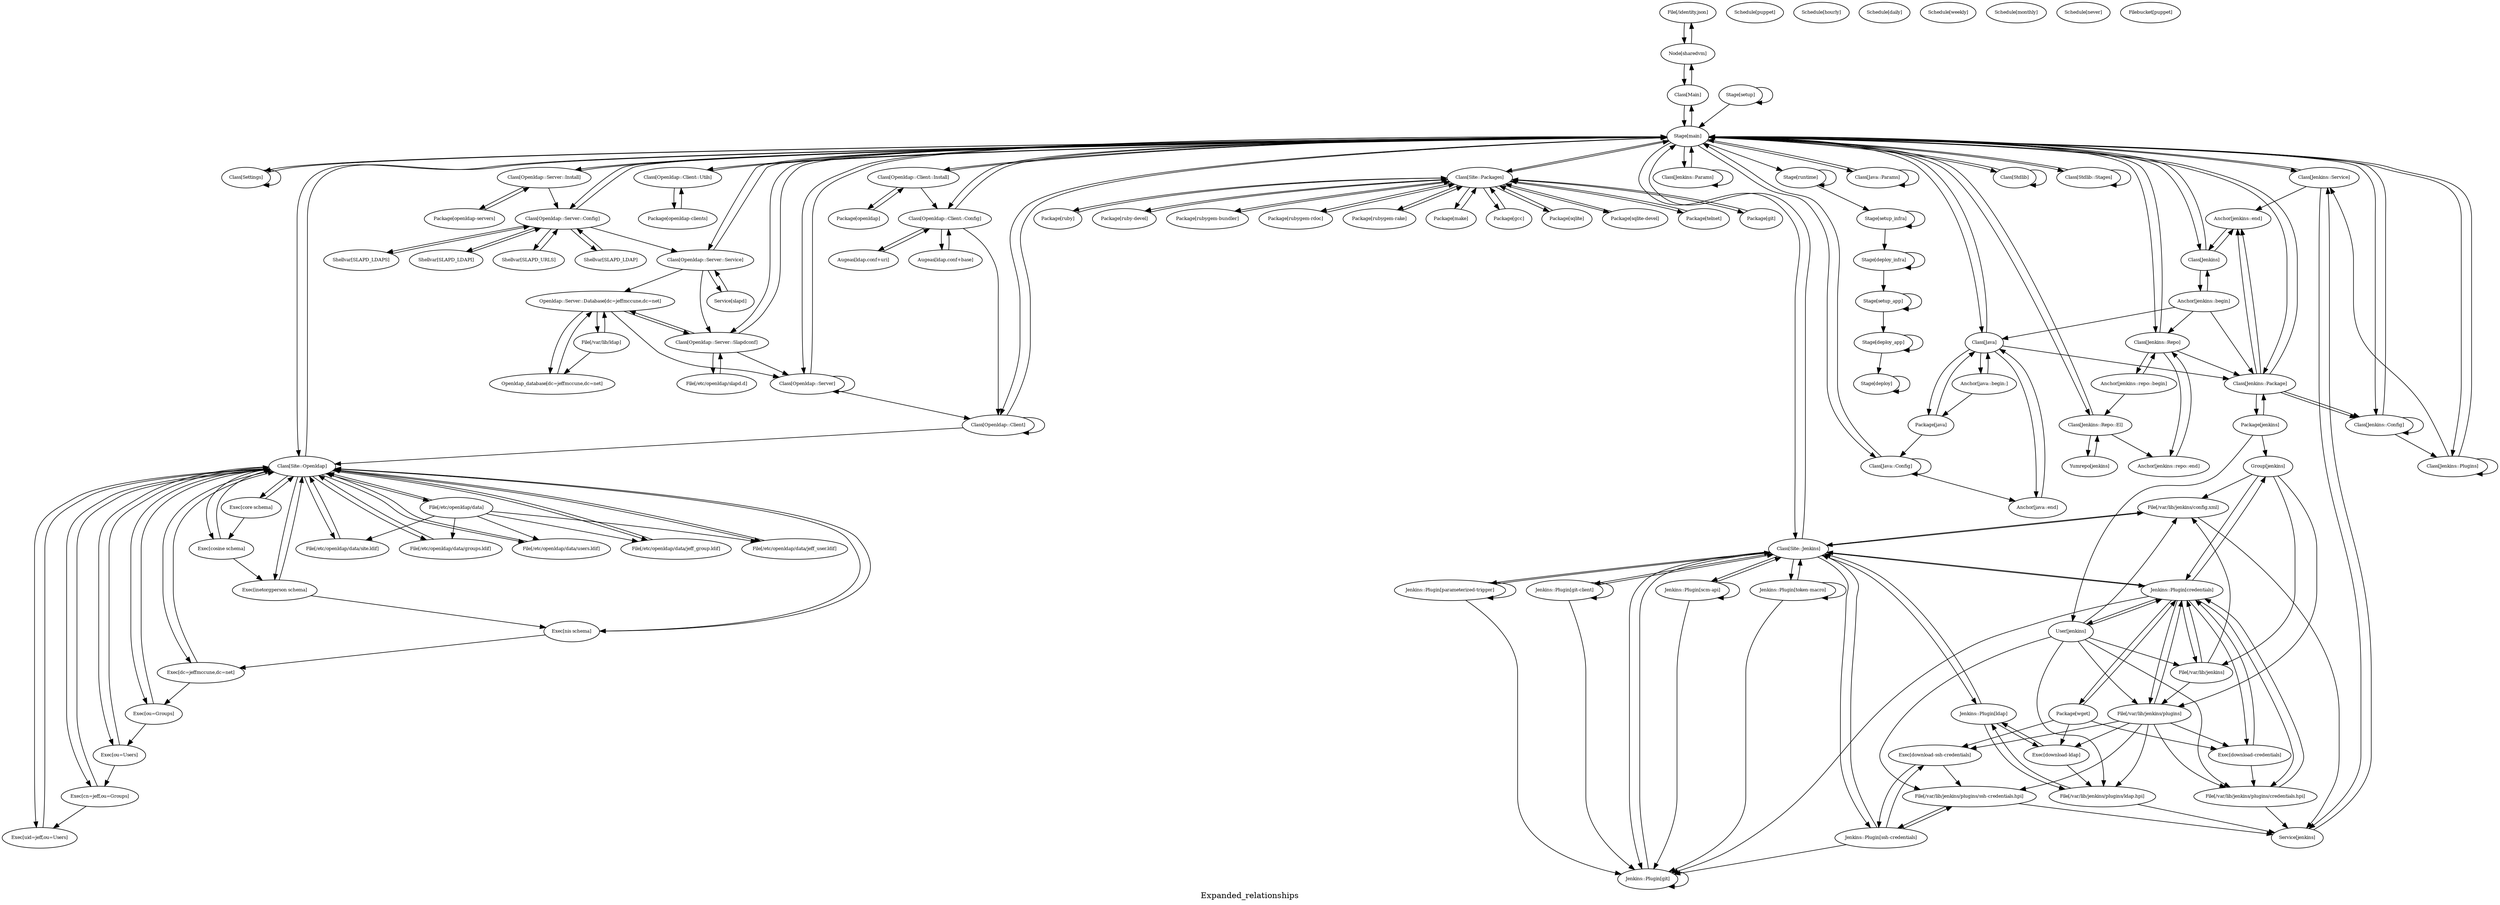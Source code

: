 digraph Expanded_relationships {
    label = "Expanded_relationships"
    "File[/identity.json]" [
        fontsize = 8,
        label = "File[/identity.json]"
    ]

    "Package[openldap-clients]" [
        fontsize = 8,
        label = "Package[openldap-clients]"
    ]

    "Package[openldap-servers]" [
        fontsize = 8,
        label = "Package[openldap-servers]"
    ]

    "Shellvar[SLAPD_LDAP]" [
        fontsize = 8,
        label = "Shellvar[SLAPD_LDAP]"
    ]

    "Shellvar[SLAPD_LDAPS]" [
        fontsize = 8,
        label = "Shellvar[SLAPD_LDAPS]"
    ]

    "Shellvar[SLAPD_LDAPI]" [
        fontsize = 8,
        label = "Shellvar[SLAPD_LDAPI]"
    ]

    "Shellvar[SLAPD_URLS]" [
        fontsize = 8,
        label = "Shellvar[SLAPD_URLS]"
    ]

    "Service[slapd]" [
        fontsize = 8,
        label = "Service[slapd]"
    ]

    "File[/etc/openldap/slapd.d]" [
        fontsize = 8,
        label = "File[/etc/openldap/slapd.d]"
    ]

    "Package[openldap]" [
        fontsize = 8,
        label = "Package[openldap]"
    ]

    "Augeas[ldap.conf+base]" [
        fontsize = 8,
        label = "Augeas[ldap.conf+base]"
    ]

    "Augeas[ldap.conf+uri]" [
        fontsize = 8,
        label = "Augeas[ldap.conf+uri]"
    ]

    "File[/etc/openldap/data]" [
        fontsize = 8,
        label = "File[/etc/openldap/data]"
    ]

    "File[/etc/openldap/data/site.ldif]" [
        fontsize = 8,
        label = "File[/etc/openldap/data/site.ldif]"
    ]

    "File[/etc/openldap/data/groups.ldif]" [
        fontsize = 8,
        label = "File[/etc/openldap/data/groups.ldif]"
    ]

    "File[/etc/openldap/data/users.ldif]" [
        fontsize = 8,
        label = "File[/etc/openldap/data/users.ldif]"
    ]

    "File[/etc/openldap/data/jeff_group.ldif]" [
        fontsize = 8,
        label = "File[/etc/openldap/data/jeff_group.ldif]"
    ]

    "File[/etc/openldap/data/jeff_user.ldif]" [
        fontsize = 8,
        label = "File[/etc/openldap/data/jeff_user.ldif]"
    ]

    "Exec[core schema]" [
        fontsize = 8,
        label = "Exec[core schema]"
    ]

    "Exec[cosine schema]" [
        fontsize = 8,
        label = "Exec[cosine schema]"
    ]

    "Exec[inetorgperson schema]" [
        fontsize = 8,
        label = "Exec[inetorgperson schema]"
    ]

    "Exec[nis schema]" [
        fontsize = 8,
        label = "Exec[nis schema]"
    ]

    "Exec[dc=jeffmccune,dc=net]" [
        fontsize = 8,
        label = "Exec[dc=jeffmccune,dc=net]"
    ]

    "Exec[ou=Groups]" [
        fontsize = 8,
        label = "Exec[ou=Groups]"
    ]

    "Exec[ou=Users]" [
        fontsize = 8,
        label = "Exec[ou=Users]"
    ]

    "Exec[cn=jeff,ou=Groups]" [
        fontsize = 8,
        label = "Exec[cn=jeff,ou=Groups]"
    ]

    "Exec[uid=jeff,ou=Users]" [
        fontsize = 8,
        label = "Exec[uid=jeff,ou=Users]"
    ]

    "Package[git]" [
        fontsize = 8,
        label = "Package[git]"
    ]

    "Package[ruby]" [
        fontsize = 8,
        label = "Package[ruby]"
    ]

    "Package[ruby-devel]" [
        fontsize = 8,
        label = "Package[ruby-devel]"
    ]

    "Package[rubygem-bundler]" [
        fontsize = 8,
        label = "Package[rubygem-bundler]"
    ]

    "Package[rubygem-rdoc]" [
        fontsize = 8,
        label = "Package[rubygem-rdoc]"
    ]

    "Package[rubygem-rake]" [
        fontsize = 8,
        label = "Package[rubygem-rake]"
    ]

    "Package[make]" [
        fontsize = 8,
        label = "Package[make]"
    ]

    "Package[gcc]" [
        fontsize = 8,
        label = "Package[gcc]"
    ]

    "Package[sqlite]" [
        fontsize = 8,
        label = "Package[sqlite]"
    ]

    "Package[sqlite-devel]" [
        fontsize = 8,
        label = "Package[sqlite-devel]"
    ]

    "Package[telnet]" [
        fontsize = 8,
        label = "Package[telnet]"
    ]

    "Anchor[jenkins::begin]" [
        fontsize = 8,
        label = "Anchor[jenkins::begin]"
    ]

    "Anchor[jenkins::end]" [
        fontsize = 8,
        label = "Anchor[jenkins::end]"
    ]

    "Anchor[java::begin:]" [
        fontsize = 8,
        label = "Anchor[java::begin:]"
    ]

    "Package[java]" [
        fontsize = 8,
        label = "Package[java]"
    ]

    "Anchor[java::end]" [
        fontsize = 8,
        label = "Anchor[java::end]"
    ]

    "Anchor[jenkins::repo::begin]" [
        fontsize = 8,
        label = "Anchor[jenkins::repo::begin]"
    ]

    "Anchor[jenkins::repo::end]" [
        fontsize = 8,
        label = "Anchor[jenkins::repo::end]"
    ]

    "Yumrepo[jenkins]" [
        fontsize = 8,
        label = "Yumrepo[jenkins]"
    ]

    "Package[jenkins]" [
        fontsize = 8,
        label = "Package[jenkins]"
    ]

    "Service[jenkins]" [
        fontsize = 8,
        label = "Service[jenkins]"
    ]

    "File[/var/lib/jenkins/config.xml]" [
        fontsize = 8,
        label = "File[/var/lib/jenkins/config.xml]"
    ]

    "File[/var/lib/ldap]" [
        fontsize = 8,
        label = "File[/var/lib/ldap]"
    ]

    "Openldap_database[dc=jeffmccune,dc=net]" [
        fontsize = 8,
        label = "Openldap_database[dc=jeffmccune,dc=net]"
    ]

    "File[/var/lib/jenkins]" [
        fontsize = 8,
        label = "File[/var/lib/jenkins]"
    ]

    "File[/var/lib/jenkins/plugins]" [
        fontsize = 8,
        label = "File[/var/lib/jenkins/plugins]"
    ]

    "Group[jenkins]" [
        fontsize = 8,
        label = "Group[jenkins]"
    ]

    "User[jenkins]" [
        fontsize = 8,
        label = "User[jenkins]"
    ]

    "Package[wget]" [
        fontsize = 8,
        label = "Package[wget]"
    ]

    "Exec[download-credentials]" [
        fontsize = 8,
        label = "Exec[download-credentials]"
    ]

    "File[/var/lib/jenkins/plugins/credentials.hpi]" [
        fontsize = 8,
        label = "File[/var/lib/jenkins/plugins/credentials.hpi]"
    ]

    "Exec[download-ssh-credentials]" [
        fontsize = 8,
        label = "Exec[download-ssh-credentials]"
    ]

    "File[/var/lib/jenkins/plugins/ssh-credentials.hpi]" [
        fontsize = 8,
        label = "File[/var/lib/jenkins/plugins/ssh-credentials.hpi]"
    ]

    "Exec[download-ldap]" [
        fontsize = 8,
        label = "Exec[download-ldap]"
    ]

    "File[/var/lib/jenkins/plugins/ldap.hpi]" [
        fontsize = 8,
        label = "File[/var/lib/jenkins/plugins/ldap.hpi]"
    ]

    "Schedule[puppet]" [
        fontsize = 8,
        label = "Schedule[puppet]"
    ]

    "Schedule[hourly]" [
        fontsize = 8,
        label = "Schedule[hourly]"
    ]

    "Schedule[daily]" [
        fontsize = 8,
        label = "Schedule[daily]"
    ]

    "Schedule[weekly]" [
        fontsize = 8,
        label = "Schedule[weekly]"
    ]

    "Schedule[monthly]" [
        fontsize = 8,
        label = "Schedule[monthly]"
    ]

    "Schedule[never]" [
        fontsize = 8,
        label = "Schedule[never]"
    ]

    "Filebucket[puppet]" [
        fontsize = 8,
        label = "Filebucket[puppet]"
    ]

    "Stage[main]" [
        fontsize = 8,
        label = "Stage[main]"
    ]

    "Stage[main]" [
        fontsize = 8,
        label = "Stage[main]"
    ]

    "Class[Settings]" [
        fontsize = 8,
        label = "Class[Settings]"
    ]

    "Class[Settings]" [
        fontsize = 8,
        label = "Class[Settings]"
    ]

    "Class[Main]" [
        fontsize = 8,
        label = "Class[Main]"
    ]

    "Class[Main]" [
        fontsize = 8,
        label = "Class[Main]"
    ]

    "Node[sharedvm]" [
        fontsize = 8,
        label = "Node[sharedvm]"
    ]

    "Node[sharedvm]" [
        fontsize = 8,
        label = "Node[sharedvm]"
    ]

    "Class[Openldap::Server]" [
        fontsize = 8,
        label = "Class[Openldap::Server]"
    ]

    "Class[Openldap::Server]" [
        fontsize = 8,
        label = "Class[Openldap::Server]"
    ]

    "Class[Openldap::Server::Install]" [
        fontsize = 8,
        label = "Class[Openldap::Server::Install]"
    ]

    "Class[Openldap::Server::Install]" [
        fontsize = 8,
        label = "Class[Openldap::Server::Install]"
    ]

    "Class[Openldap::Client::Utils]" [
        fontsize = 8,
        label = "Class[Openldap::Client::Utils]"
    ]

    "Class[Openldap::Client::Utils]" [
        fontsize = 8,
        label = "Class[Openldap::Client::Utils]"
    ]

    "Class[Openldap::Server::Config]" [
        fontsize = 8,
        label = "Class[Openldap::Server::Config]"
    ]

    "Class[Openldap::Server::Config]" [
        fontsize = 8,
        label = "Class[Openldap::Server::Config]"
    ]

    "Class[Openldap::Server::Service]" [
        fontsize = 8,
        label = "Class[Openldap::Server::Service]"
    ]

    "Class[Openldap::Server::Service]" [
        fontsize = 8,
        label = "Class[Openldap::Server::Service]"
    ]

    "Class[Openldap::Server::Slapdconf]" [
        fontsize = 8,
        label = "Class[Openldap::Server::Slapdconf]"
    ]

    "Class[Openldap::Server::Slapdconf]" [
        fontsize = 8,
        label = "Class[Openldap::Server::Slapdconf]"
    ]

    "Openldap::Server::Database[dc=jeffmccune,dc=net]" [
        fontsize = 8,
        label = "Openldap::Server::Database[dc=jeffmccune,dc=net]"
    ]

    "Openldap::Server::Database[dc=jeffmccune,dc=net]" [
        fontsize = 8,
        label = "Openldap::Server::Database[dc=jeffmccune,dc=net]"
    ]

    "Class[Openldap::Client]" [
        fontsize = 8,
        label = "Class[Openldap::Client]"
    ]

    "Class[Openldap::Client]" [
        fontsize = 8,
        label = "Class[Openldap::Client]"
    ]

    "Class[Openldap::Client::Install]" [
        fontsize = 8,
        label = "Class[Openldap::Client::Install]"
    ]

    "Class[Openldap::Client::Install]" [
        fontsize = 8,
        label = "Class[Openldap::Client::Install]"
    ]

    "Class[Openldap::Client::Config]" [
        fontsize = 8,
        label = "Class[Openldap::Client::Config]"
    ]

    "Class[Openldap::Client::Config]" [
        fontsize = 8,
        label = "Class[Openldap::Client::Config]"
    ]

    "Class[Site::Openldap]" [
        fontsize = 8,
        label = "Class[Site::Openldap]"
    ]

    "Class[Site::Openldap]" [
        fontsize = 8,
        label = "Class[Site::Openldap]"
    ]

    "Class[Site::Packages]" [
        fontsize = 8,
        label = "Class[Site::Packages]"
    ]

    "Class[Site::Packages]" [
        fontsize = 8,
        label = "Class[Site::Packages]"
    ]

    "Class[Site::Jenkins]" [
        fontsize = 8,
        label = "Class[Site::Jenkins]"
    ]

    "Class[Site::Jenkins]" [
        fontsize = 8,
        label = "Class[Site::Jenkins]"
    ]

    "Class[Jenkins::Params]" [
        fontsize = 8,
        label = "Class[Jenkins::Params]"
    ]

    "Class[Jenkins::Params]" [
        fontsize = 8,
        label = "Class[Jenkins::Params]"
    ]

    "Class[Jenkins]" [
        fontsize = 8,
        label = "Class[Jenkins]"
    ]

    "Class[Jenkins]" [
        fontsize = 8,
        label = "Class[Jenkins]"
    ]

    "Class[Java]" [
        fontsize = 8,
        label = "Class[Java]"
    ]

    "Class[Java]" [
        fontsize = 8,
        label = "Class[Java]"
    ]

    "Class[Java::Params]" [
        fontsize = 8,
        label = "Class[Java::Params]"
    ]

    "Class[Java::Params]" [
        fontsize = 8,
        label = "Class[Java::Params]"
    ]

    "Class[Java::Config]" [
        fontsize = 8,
        label = "Class[Java::Config]"
    ]

    "Class[Java::Config]" [
        fontsize = 8,
        label = "Class[Java::Config]"
    ]

    "Class[Jenkins::Repo]" [
        fontsize = 8,
        label = "Class[Jenkins::Repo]"
    ]

    "Class[Jenkins::Repo]" [
        fontsize = 8,
        label = "Class[Jenkins::Repo]"
    ]

    "Class[Stdlib]" [
        fontsize = 8,
        label = "Class[Stdlib]"
    ]

    "Class[Stdlib]" [
        fontsize = 8,
        label = "Class[Stdlib]"
    ]

    "Class[Stdlib::Stages]" [
        fontsize = 8,
        label = "Class[Stdlib::Stages]"
    ]

    "Class[Stdlib::Stages]" [
        fontsize = 8,
        label = "Class[Stdlib::Stages]"
    ]

    "Stage[setup]" [
        fontsize = 8,
        label = "Stage[setup]"
    ]

    "Stage[setup]" [
        fontsize = 8,
        label = "Stage[setup]"
    ]

    "Stage[runtime]" [
        fontsize = 8,
        label = "Stage[runtime]"
    ]

    "Stage[runtime]" [
        fontsize = 8,
        label = "Stage[runtime]"
    ]

    "Stage[setup_infra]" [
        fontsize = 8,
        label = "Stage[setup_infra]"
    ]

    "Stage[setup_infra]" [
        fontsize = 8,
        label = "Stage[setup_infra]"
    ]

    "Stage[deploy_infra]" [
        fontsize = 8,
        label = "Stage[deploy_infra]"
    ]

    "Stage[deploy_infra]" [
        fontsize = 8,
        label = "Stage[deploy_infra]"
    ]

    "Stage[setup_app]" [
        fontsize = 8,
        label = "Stage[setup_app]"
    ]

    "Stage[setup_app]" [
        fontsize = 8,
        label = "Stage[setup_app]"
    ]

    "Stage[deploy_app]" [
        fontsize = 8,
        label = "Stage[deploy_app]"
    ]

    "Stage[deploy_app]" [
        fontsize = 8,
        label = "Stage[deploy_app]"
    ]

    "Stage[deploy]" [
        fontsize = 8,
        label = "Stage[deploy]"
    ]

    "Stage[deploy]" [
        fontsize = 8,
        label = "Stage[deploy]"
    ]

    "Class[Jenkins::Repo::El]" [
        fontsize = 8,
        label = "Class[Jenkins::Repo::El]"
    ]

    "Class[Jenkins::Repo::El]" [
        fontsize = 8,
        label = "Class[Jenkins::Repo::El]"
    ]

    "Class[Jenkins::Package]" [
        fontsize = 8,
        label = "Class[Jenkins::Package]"
    ]

    "Class[Jenkins::Package]" [
        fontsize = 8,
        label = "Class[Jenkins::Package]"
    ]

    "Class[Jenkins::Config]" [
        fontsize = 8,
        label = "Class[Jenkins::Config]"
    ]

    "Class[Jenkins::Config]" [
        fontsize = 8,
        label = "Class[Jenkins::Config]"
    ]

    "Class[Jenkins::Plugins]" [
        fontsize = 8,
        label = "Class[Jenkins::Plugins]"
    ]

    "Class[Jenkins::Plugins]" [
        fontsize = 8,
        label = "Class[Jenkins::Plugins]"
    ]

    "Class[Jenkins::Service]" [
        fontsize = 8,
        label = "Class[Jenkins::Service]"
    ]

    "Class[Jenkins::Service]" [
        fontsize = 8,
        label = "Class[Jenkins::Service]"
    ]

    "Jenkins::Plugin[credentials]" [
        fontsize = 8,
        label = "Jenkins::Plugin[credentials]"
    ]

    "Jenkins::Plugin[credentials]" [
        fontsize = 8,
        label = "Jenkins::Plugin[credentials]"
    ]

    "Jenkins::Plugin[scm-api]" [
        fontsize = 8,
        label = "Jenkins::Plugin[scm-api]"
    ]

    "Jenkins::Plugin[scm-api]" [
        fontsize = 8,
        label = "Jenkins::Plugin[scm-api]"
    ]

    "Jenkins::Plugin[token-macro]" [
        fontsize = 8,
        label = "Jenkins::Plugin[token-macro]"
    ]

    "Jenkins::Plugin[token-macro]" [
        fontsize = 8,
        label = "Jenkins::Plugin[token-macro]"
    ]

    "Jenkins::Plugin[parameterized-trigger]" [
        fontsize = 8,
        label = "Jenkins::Plugin[parameterized-trigger]"
    ]

    "Jenkins::Plugin[parameterized-trigger]" [
        fontsize = 8,
        label = "Jenkins::Plugin[parameterized-trigger]"
    ]

    "Jenkins::Plugin[git-client]" [
        fontsize = 8,
        label = "Jenkins::Plugin[git-client]"
    ]

    "Jenkins::Plugin[git-client]" [
        fontsize = 8,
        label = "Jenkins::Plugin[git-client]"
    ]

    "Jenkins::Plugin[ssh-credentials]" [
        fontsize = 8,
        label = "Jenkins::Plugin[ssh-credentials]"
    ]

    "Jenkins::Plugin[ssh-credentials]" [
        fontsize = 8,
        label = "Jenkins::Plugin[ssh-credentials]"
    ]

    "Jenkins::Plugin[git]" [
        fontsize = 8,
        label = "Jenkins::Plugin[git]"
    ]

    "Jenkins::Plugin[git]" [
        fontsize = 8,
        label = "Jenkins::Plugin[git]"
    ]

    "Jenkins::Plugin[ldap]" [
        fontsize = 8,
        label = "Jenkins::Plugin[ldap]"
    ]

    "Jenkins::Plugin[ldap]" [
        fontsize = 8,
        label = "Jenkins::Plugin[ldap]"
    ]

    "Node[sharedvm]" -> "File[/identity.json]" [
        fontsize = 8
    ]

    "Class[Openldap::Client::Utils]" -> "Package[openldap-clients]" [
        fontsize = 8
    ]

    "Class[Openldap::Server::Install]" -> "Package[openldap-servers]" [
        fontsize = 8
    ]

    "Class[Openldap::Server::Config]" -> "Shellvar[SLAPD_LDAP]" [
        fontsize = 8
    ]

    "Class[Openldap::Server::Config]" -> "Shellvar[SLAPD_LDAPS]" [
        fontsize = 8
    ]

    "Class[Openldap::Server::Config]" -> "Shellvar[SLAPD_LDAPI]" [
        fontsize = 8
    ]

    "Class[Openldap::Server::Config]" -> "Shellvar[SLAPD_URLS]" [
        fontsize = 8
    ]

    "Class[Openldap::Server::Service]" -> "Service[slapd]" [
        fontsize = 8
    ]

    "Class[Openldap::Server::Slapdconf]" -> "File[/etc/openldap/slapd.d]" [
        fontsize = 8
    ]

    "Class[Openldap::Client::Install]" -> "Package[openldap]" [
        fontsize = 8
    ]

    "Class[Openldap::Client::Config]" -> "Augeas[ldap.conf+base]" [
        fontsize = 8
    ]

    "Class[Openldap::Client::Config]" -> "Augeas[ldap.conf+uri]" [
        fontsize = 8
    ]

    "Class[Site::Openldap]" -> "File[/etc/openldap/data]" [
        fontsize = 8
    ]

    "File[/etc/openldap/data]" -> "File[/etc/openldap/data/site.ldif]" [
        fontsize = 8
    ]

    "Class[Site::Openldap]" -> "File[/etc/openldap/data/site.ldif]" [
        fontsize = 8
    ]

    "File[/etc/openldap/data]" -> "File[/etc/openldap/data/groups.ldif]" [
        fontsize = 8
    ]

    "Class[Site::Openldap]" -> "File[/etc/openldap/data/groups.ldif]" [
        fontsize = 8
    ]

    "File[/etc/openldap/data]" -> "File[/etc/openldap/data/users.ldif]" [
        fontsize = 8
    ]

    "Class[Site::Openldap]" -> "File[/etc/openldap/data/users.ldif]" [
        fontsize = 8
    ]

    "File[/etc/openldap/data]" -> "File[/etc/openldap/data/jeff_group.ldif]" [
        fontsize = 8
    ]

    "Class[Site::Openldap]" -> "File[/etc/openldap/data/jeff_group.ldif]" [
        fontsize = 8
    ]

    "File[/etc/openldap/data]" -> "File[/etc/openldap/data/jeff_user.ldif]" [
        fontsize = 8
    ]

    "Class[Site::Openldap]" -> "File[/etc/openldap/data/jeff_user.ldif]" [
        fontsize = 8
    ]

    "Class[Site::Openldap]" -> "Exec[core schema]" [
        fontsize = 8
    ]

    "Exec[core schema]" -> "Exec[cosine schema]" [
        fontsize = 8
    ]

    "Class[Site::Openldap]" -> "Exec[cosine schema]" [
        fontsize = 8
    ]

    "Exec[cosine schema]" -> "Exec[inetorgperson schema]" [
        fontsize = 8
    ]

    "Class[Site::Openldap]" -> "Exec[inetorgperson schema]" [
        fontsize = 8
    ]

    "Exec[inetorgperson schema]" -> "Exec[nis schema]" [
        fontsize = 8
    ]

    "Class[Site::Openldap]" -> "Exec[nis schema]" [
        fontsize = 8
    ]

    "Exec[nis schema]" -> "Exec[dc=jeffmccune,dc=net]" [
        fontsize = 8
    ]

    "Class[Site::Openldap]" -> "Exec[dc=jeffmccune,dc=net]" [
        fontsize = 8
    ]

    "Exec[dc=jeffmccune,dc=net]" -> "Exec[ou=Groups]" [
        fontsize = 8
    ]

    "Class[Site::Openldap]" -> "Exec[ou=Groups]" [
        fontsize = 8
    ]

    "Exec[ou=Groups]" -> "Exec[ou=Users]" [
        fontsize = 8
    ]

    "Class[Site::Openldap]" -> "Exec[ou=Users]" [
        fontsize = 8
    ]

    "Exec[ou=Users]" -> "Exec[cn=jeff,ou=Groups]" [
        fontsize = 8
    ]

    "Class[Site::Openldap]" -> "Exec[cn=jeff,ou=Groups]" [
        fontsize = 8
    ]

    "Exec[cn=jeff,ou=Groups]" -> "Exec[uid=jeff,ou=Users]" [
        fontsize = 8
    ]

    "Class[Site::Openldap]" -> "Exec[uid=jeff,ou=Users]" [
        fontsize = 8
    ]

    "Class[Site::Packages]" -> "Package[git]" [
        fontsize = 8
    ]

    "Class[Site::Packages]" -> "Package[ruby]" [
        fontsize = 8
    ]

    "Class[Site::Packages]" -> "Package[ruby-devel]" [
        fontsize = 8
    ]

    "Class[Site::Packages]" -> "Package[rubygem-bundler]" [
        fontsize = 8
    ]

    "Class[Site::Packages]" -> "Package[rubygem-rdoc]" [
        fontsize = 8
    ]

    "Class[Site::Packages]" -> "Package[rubygem-rake]" [
        fontsize = 8
    ]

    "Class[Site::Packages]" -> "Package[make]" [
        fontsize = 8
    ]

    "Class[Site::Packages]" -> "Package[gcc]" [
        fontsize = 8
    ]

    "Class[Site::Packages]" -> "Package[sqlite]" [
        fontsize = 8
    ]

    "Class[Site::Packages]" -> "Package[sqlite-devel]" [
        fontsize = 8
    ]

    "Class[Site::Packages]" -> "Package[telnet]" [
        fontsize = 8
    ]

    "Class[Jenkins]" -> "Anchor[jenkins::begin]" [
        fontsize = 8
    ]

    "Class[Jenkins]" -> "Anchor[jenkins::end]" [
        fontsize = 8
    ]

    "Class[Jenkins::Package]" -> "Anchor[jenkins::end]" [
        fontsize = 8
    ]

    "Class[Jenkins::Package]" -> "Anchor[jenkins::end]" [
        fontsize = 8
    ]

    "Class[Jenkins::Service]" -> "Anchor[jenkins::end]" [
        fontsize = 8
    ]

    "Class[Java]" -> "Anchor[java::begin:]" [
        fontsize = 8
    ]

    "Anchor[java::begin:]" -> "Package[java]" [
        fontsize = 8
    ]

    "Class[Java]" -> "Package[java]" [
        fontsize = 8
    ]

    "Class[Java]" -> "Anchor[java::end]" [
        fontsize = 8
    ]

    "Class[Java::Config]" -> "Anchor[java::end]" [
        fontsize = 8
    ]

    "Class[Jenkins::Repo]" -> "Anchor[jenkins::repo::begin]" [
        fontsize = 8
    ]

    "Class[Jenkins::Repo]" -> "Anchor[jenkins::repo::end]" [
        fontsize = 8
    ]

    "Class[Jenkins::Repo::El]" -> "Anchor[jenkins::repo::end]" [
        fontsize = 8
    ]

    "Class[Jenkins::Repo::El]" -> "Yumrepo[jenkins]" [
        fontsize = 8
    ]

    "Class[Jenkins::Package]" -> "Package[jenkins]" [
        fontsize = 8
    ]

    "File[/var/lib/jenkins/config.xml]" -> "Service[jenkins]" [
        fontsize = 8
    ]

    "File[/var/lib/jenkins/plugins/credentials.hpi]" -> "Service[jenkins]" [
        fontsize = 8
    ]

    "File[/var/lib/jenkins/plugins/ssh-credentials.hpi]" -> "Service[jenkins]" [
        fontsize = 8
    ]

    "File[/var/lib/jenkins/plugins/ldap.hpi]" -> "Service[jenkins]" [
        fontsize = 8
    ]

    "Class[Jenkins::Service]" -> "Service[jenkins]" [
        fontsize = 8
    ]

    "File[/var/lib/jenkins]" -> "File[/var/lib/jenkins/config.xml]" [
        fontsize = 8
    ]

    "User[jenkins]" -> "File[/var/lib/jenkins/config.xml]" [
        fontsize = 8
    ]

    "Group[jenkins]" -> "File[/var/lib/jenkins/config.xml]" [
        fontsize = 8
    ]

    "Class[Site::Jenkins]" -> "File[/var/lib/jenkins/config.xml]" [
        fontsize = 8
    ]

    "Openldap::Server::Database[dc=jeffmccune,dc=net]" -> "File[/var/lib/ldap]" [
        fontsize = 8
    ]

    "File[/var/lib/ldap]" -> "Openldap_database[dc=jeffmccune,dc=net]" [
        fontsize = 8
    ]

    "Openldap::Server::Database[dc=jeffmccune,dc=net]" -> "Openldap_database[dc=jeffmccune,dc=net]" [
        fontsize = 8
    ]

    "Group[jenkins]" -> "File[/var/lib/jenkins]" [
        fontsize = 8
    ]

    "User[jenkins]" -> "File[/var/lib/jenkins]" [
        fontsize = 8
    ]

    "Jenkins::Plugin[credentials]" -> "File[/var/lib/jenkins]" [
        fontsize = 8
    ]

    "Group[jenkins]" -> "File[/var/lib/jenkins/plugins]" [
        fontsize = 8
    ]

    "User[jenkins]" -> "File[/var/lib/jenkins/plugins]" [
        fontsize = 8
    ]

    "File[/var/lib/jenkins]" -> "File[/var/lib/jenkins/plugins]" [
        fontsize = 8
    ]

    "Jenkins::Plugin[credentials]" -> "File[/var/lib/jenkins/plugins]" [
        fontsize = 8
    ]

    "Package[jenkins]" -> "Group[jenkins]" [
        fontsize = 8
    ]

    "Jenkins::Plugin[credentials]" -> "Group[jenkins]" [
        fontsize = 8
    ]

    "Package[jenkins]" -> "User[jenkins]" [
        fontsize = 8
    ]

    "Jenkins::Plugin[credentials]" -> "User[jenkins]" [
        fontsize = 8
    ]

    "Jenkins::Plugin[credentials]" -> "Package[wget]" [
        fontsize = 8
    ]

    "File[/var/lib/jenkins/plugins]" -> "Exec[download-credentials]" [
        fontsize = 8
    ]

    "Package[wget]" -> "Exec[download-credentials]" [
        fontsize = 8
    ]

    "Jenkins::Plugin[credentials]" -> "Exec[download-credentials]" [
        fontsize = 8
    ]

    "Exec[download-credentials]" -> "File[/var/lib/jenkins/plugins/credentials.hpi]" [
        fontsize = 8
    ]

    "File[/var/lib/jenkins/plugins]" -> "File[/var/lib/jenkins/plugins/credentials.hpi]" [
        fontsize = 8
    ]

    "User[jenkins]" -> "File[/var/lib/jenkins/plugins/credentials.hpi]" [
        fontsize = 8
    ]

    "Jenkins::Plugin[credentials]" -> "File[/var/lib/jenkins/plugins/credentials.hpi]" [
        fontsize = 8
    ]

    "File[/var/lib/jenkins/plugins]" -> "Exec[download-ssh-credentials]" [
        fontsize = 8
    ]

    "Package[wget]" -> "Exec[download-ssh-credentials]" [
        fontsize = 8
    ]

    "Jenkins::Plugin[ssh-credentials]" -> "Exec[download-ssh-credentials]" [
        fontsize = 8
    ]

    "Exec[download-ssh-credentials]" -> "File[/var/lib/jenkins/plugins/ssh-credentials.hpi]" [
        fontsize = 8
    ]

    "File[/var/lib/jenkins/plugins]" -> "File[/var/lib/jenkins/plugins/ssh-credentials.hpi]" [
        fontsize = 8
    ]

    "User[jenkins]" -> "File[/var/lib/jenkins/plugins/ssh-credentials.hpi]" [
        fontsize = 8
    ]

    "Jenkins::Plugin[ssh-credentials]" -> "File[/var/lib/jenkins/plugins/ssh-credentials.hpi]" [
        fontsize = 8
    ]

    "File[/var/lib/jenkins/plugins]" -> "Exec[download-ldap]" [
        fontsize = 8
    ]

    "Package[wget]" -> "Exec[download-ldap]" [
        fontsize = 8
    ]

    "Jenkins::Plugin[ldap]" -> "Exec[download-ldap]" [
        fontsize = 8
    ]

    "Exec[download-ldap]" -> "File[/var/lib/jenkins/plugins/ldap.hpi]" [
        fontsize = 8
    ]

    "File[/var/lib/jenkins/plugins]" -> "File[/var/lib/jenkins/plugins/ldap.hpi]" [
        fontsize = 8
    ]

    "User[jenkins]" -> "File[/var/lib/jenkins/plugins/ldap.hpi]" [
        fontsize = 8
    ]

    "Jenkins::Plugin[ldap]" -> "File[/var/lib/jenkins/plugins/ldap.hpi]" [
        fontsize = 8
    ]

    "Stage[setup]" -> "Stage[main]" [
        fontsize = 8
    ]

    "Class[Settings]" -> "Stage[main]" [
        fontsize = 8
    ]

    "Class[Main]" -> "Stage[main]" [
        fontsize = 8
    ]

    "Class[Openldap::Server]" -> "Stage[main]" [
        fontsize = 8
    ]

    "Class[Openldap::Server::Install]" -> "Stage[main]" [
        fontsize = 8
    ]

    "Class[Openldap::Client::Utils]" -> "Stage[main]" [
        fontsize = 8
    ]

    "Class[Openldap::Server::Config]" -> "Stage[main]" [
        fontsize = 8
    ]

    "Class[Openldap::Server::Service]" -> "Stage[main]" [
        fontsize = 8
    ]

    "Class[Openldap::Server::Slapdconf]" -> "Stage[main]" [
        fontsize = 8
    ]

    "Class[Openldap::Client]" -> "Stage[main]" [
        fontsize = 8
    ]

    "Class[Openldap::Client::Install]" -> "Stage[main]" [
        fontsize = 8
    ]

    "Class[Openldap::Client::Config]" -> "Stage[main]" [
        fontsize = 8
    ]

    "Class[Site::Openldap]" -> "Stage[main]" [
        fontsize = 8
    ]

    "Class[Site::Packages]" -> "Stage[main]" [
        fontsize = 8
    ]

    "Class[Site::Jenkins]" -> "Stage[main]" [
        fontsize = 8
    ]

    "Class[Jenkins::Params]" -> "Stage[main]" [
        fontsize = 8
    ]

    "Class[Jenkins]" -> "Stage[main]" [
        fontsize = 8
    ]

    "Class[Java]" -> "Stage[main]" [
        fontsize = 8
    ]

    "Class[Java::Params]" -> "Stage[main]" [
        fontsize = 8
    ]

    "Class[Java::Config]" -> "Stage[main]" [
        fontsize = 8
    ]

    "Class[Jenkins::Repo]" -> "Stage[main]" [
        fontsize = 8
    ]

    "Class[Stdlib]" -> "Stage[main]" [
        fontsize = 8
    ]

    "Class[Stdlib::Stages]" -> "Stage[main]" [
        fontsize = 8
    ]

    "Class[Jenkins::Repo::El]" -> "Stage[main]" [
        fontsize = 8
    ]

    "Class[Jenkins::Package]" -> "Stage[main]" [
        fontsize = 8
    ]

    "Class[Jenkins::Config]" -> "Stage[main]" [
        fontsize = 8
    ]

    "Class[Jenkins::Plugins]" -> "Stage[main]" [
        fontsize = 8
    ]

    "Class[Jenkins::Service]" -> "Stage[main]" [
        fontsize = 8
    ]

    "Stage[main]" -> "Class[Settings]" [
        fontsize = 8
    ]

    "Class[Settings]" -> "Class[Settings]" [
        fontsize = 8
    ]

    "Stage[main]" -> "Class[Main]" [
        fontsize = 8
    ]

    "Node[sharedvm]" -> "Class[Main]" [
        fontsize = 8
    ]

    "Class[Main]" -> "Node[sharedvm]" [
        fontsize = 8
    ]

    "File[/identity.json]" -> "Node[sharedvm]" [
        fontsize = 8
    ]

    "Stage[main]" -> "Class[Openldap::Server]" [
        fontsize = 8
    ]

    "Class[Openldap::Server::Slapdconf]" -> "Class[Openldap::Server]" [
        fontsize = 8
    ]

    "Openldap::Server::Database[dc=jeffmccune,dc=net]" -> "Class[Openldap::Server]" [
        fontsize = 8
    ]

    "Class[Openldap::Server]" -> "Class[Openldap::Server]" [
        fontsize = 8
    ]

    "Stage[main]" -> "Class[Openldap::Server::Install]" [
        fontsize = 8
    ]

    "Package[openldap-servers]" -> "Class[Openldap::Server::Install]" [
        fontsize = 8
    ]

    "Stage[main]" -> "Class[Openldap::Client::Utils]" [
        fontsize = 8
    ]

    "Package[openldap-clients]" -> "Class[Openldap::Client::Utils]" [
        fontsize = 8
    ]

    "Stage[main]" -> "Class[Openldap::Server::Config]" [
        fontsize = 8
    ]

    "Class[Openldap::Server::Install]" -> "Class[Openldap::Server::Config]" [
        fontsize = 8
    ]

    "Shellvar[SLAPD_LDAP]" -> "Class[Openldap::Server::Config]" [
        fontsize = 8
    ]

    "Shellvar[SLAPD_LDAPS]" -> "Class[Openldap::Server::Config]" [
        fontsize = 8
    ]

    "Shellvar[SLAPD_LDAPI]" -> "Class[Openldap::Server::Config]" [
        fontsize = 8
    ]

    "Shellvar[SLAPD_URLS]" -> "Class[Openldap::Server::Config]" [
        fontsize = 8
    ]

    "Stage[main]" -> "Class[Openldap::Server::Service]" [
        fontsize = 8
    ]

    "Class[Openldap::Server::Config]" -> "Class[Openldap::Server::Service]" [
        fontsize = 8
    ]

    "Service[slapd]" -> "Class[Openldap::Server::Service]" [
        fontsize = 8
    ]

    "Stage[main]" -> "Class[Openldap::Server::Slapdconf]" [
        fontsize = 8
    ]

    "Class[Openldap::Server::Service]" -> "Class[Openldap::Server::Slapdconf]" [
        fontsize = 8
    ]

    "File[/etc/openldap/slapd.d]" -> "Class[Openldap::Server::Slapdconf]" [
        fontsize = 8
    ]

    "Openldap::Server::Database[dc=jeffmccune,dc=net]" -> "Class[Openldap::Server::Slapdconf]" [
        fontsize = 8
    ]

    "Class[Openldap::Server::Service]" -> "Openldap::Server::Database[dc=jeffmccune,dc=net]" [
        fontsize = 8
    ]

    "Class[Openldap::Server::Slapdconf]" -> "Openldap::Server::Database[dc=jeffmccune,dc=net]" [
        fontsize = 8
    ]

    "File[/var/lib/ldap]" -> "Openldap::Server::Database[dc=jeffmccune,dc=net]" [
        fontsize = 8
    ]

    "Openldap_database[dc=jeffmccune,dc=net]" -> "Openldap::Server::Database[dc=jeffmccune,dc=net]" [
        fontsize = 8
    ]

    "Stage[main]" -> "Class[Openldap::Client]" [
        fontsize = 8
    ]

    "Class[Openldap::Server]" -> "Class[Openldap::Client]" [
        fontsize = 8
    ]

    "Class[Openldap::Client::Config]" -> "Class[Openldap::Client]" [
        fontsize = 8
    ]

    "Class[Openldap::Client]" -> "Class[Openldap::Client]" [
        fontsize = 8
    ]

    "Stage[main]" -> "Class[Openldap::Client::Install]" [
        fontsize = 8
    ]

    "Package[openldap]" -> "Class[Openldap::Client::Install]" [
        fontsize = 8
    ]

    "Stage[main]" -> "Class[Openldap::Client::Config]" [
        fontsize = 8
    ]

    "Class[Openldap::Client::Install]" -> "Class[Openldap::Client::Config]" [
        fontsize = 8
    ]

    "Augeas[ldap.conf+base]" -> "Class[Openldap::Client::Config]" [
        fontsize = 8
    ]

    "Augeas[ldap.conf+uri]" -> "Class[Openldap::Client::Config]" [
        fontsize = 8
    ]

    "Stage[main]" -> "Class[Site::Openldap]" [
        fontsize = 8
    ]

    "Class[Openldap::Client]" -> "Class[Site::Openldap]" [
        fontsize = 8
    ]

    "File[/etc/openldap/data]" -> "Class[Site::Openldap]" [
        fontsize = 8
    ]

    "File[/etc/openldap/data/site.ldif]" -> "Class[Site::Openldap]" [
        fontsize = 8
    ]

    "File[/etc/openldap/data/groups.ldif]" -> "Class[Site::Openldap]" [
        fontsize = 8
    ]

    "File[/etc/openldap/data/users.ldif]" -> "Class[Site::Openldap]" [
        fontsize = 8
    ]

    "File[/etc/openldap/data/jeff_group.ldif]" -> "Class[Site::Openldap]" [
        fontsize = 8
    ]

    "File[/etc/openldap/data/jeff_user.ldif]" -> "Class[Site::Openldap]" [
        fontsize = 8
    ]

    "Exec[core schema]" -> "Class[Site::Openldap]" [
        fontsize = 8
    ]

    "Exec[cosine schema]" -> "Class[Site::Openldap]" [
        fontsize = 8
    ]

    "Exec[inetorgperson schema]" -> "Class[Site::Openldap]" [
        fontsize = 8
    ]

    "Exec[nis schema]" -> "Class[Site::Openldap]" [
        fontsize = 8
    ]

    "Exec[dc=jeffmccune,dc=net]" -> "Class[Site::Openldap]" [
        fontsize = 8
    ]

    "Exec[ou=Groups]" -> "Class[Site::Openldap]" [
        fontsize = 8
    ]

    "Exec[ou=Users]" -> "Class[Site::Openldap]" [
        fontsize = 8
    ]

    "Exec[cn=jeff,ou=Groups]" -> "Class[Site::Openldap]" [
        fontsize = 8
    ]

    "Exec[uid=jeff,ou=Users]" -> "Class[Site::Openldap]" [
        fontsize = 8
    ]

    "Stage[main]" -> "Class[Site::Packages]" [
        fontsize = 8
    ]

    "Package[git]" -> "Class[Site::Packages]" [
        fontsize = 8
    ]

    "Package[ruby]" -> "Class[Site::Packages]" [
        fontsize = 8
    ]

    "Package[ruby-devel]" -> "Class[Site::Packages]" [
        fontsize = 8
    ]

    "Package[rubygem-bundler]" -> "Class[Site::Packages]" [
        fontsize = 8
    ]

    "Package[rubygem-rdoc]" -> "Class[Site::Packages]" [
        fontsize = 8
    ]

    "Package[rubygem-rake]" -> "Class[Site::Packages]" [
        fontsize = 8
    ]

    "Package[make]" -> "Class[Site::Packages]" [
        fontsize = 8
    ]

    "Package[gcc]" -> "Class[Site::Packages]" [
        fontsize = 8
    ]

    "Package[sqlite]" -> "Class[Site::Packages]" [
        fontsize = 8
    ]

    "Package[sqlite-devel]" -> "Class[Site::Packages]" [
        fontsize = 8
    ]

    "Package[telnet]" -> "Class[Site::Packages]" [
        fontsize = 8
    ]

    "Stage[main]" -> "Class[Site::Jenkins]" [
        fontsize = 8
    ]

    "File[/var/lib/jenkins/config.xml]" -> "Class[Site::Jenkins]" [
        fontsize = 8
    ]

    "Jenkins::Plugin[credentials]" -> "Class[Site::Jenkins]" [
        fontsize = 8
    ]

    "Jenkins::Plugin[scm-api]" -> "Class[Site::Jenkins]" [
        fontsize = 8
    ]

    "Jenkins::Plugin[token-macro]" -> "Class[Site::Jenkins]" [
        fontsize = 8
    ]

    "Jenkins::Plugin[parameterized-trigger]" -> "Class[Site::Jenkins]" [
        fontsize = 8
    ]

    "Jenkins::Plugin[git-client]" -> "Class[Site::Jenkins]" [
        fontsize = 8
    ]

    "Jenkins::Plugin[ssh-credentials]" -> "Class[Site::Jenkins]" [
        fontsize = 8
    ]

    "Jenkins::Plugin[git]" -> "Class[Site::Jenkins]" [
        fontsize = 8
    ]

    "Jenkins::Plugin[ldap]" -> "Class[Site::Jenkins]" [
        fontsize = 8
    ]

    "Stage[main]" -> "Class[Jenkins::Params]" [
        fontsize = 8
    ]

    "Class[Jenkins::Params]" -> "Class[Jenkins::Params]" [
        fontsize = 8
    ]

    "Stage[main]" -> "Class[Jenkins]" [
        fontsize = 8
    ]

    "Anchor[jenkins::begin]" -> "Class[Jenkins]" [
        fontsize = 8
    ]

    "Anchor[jenkins::end]" -> "Class[Jenkins]" [
        fontsize = 8
    ]

    "Stage[main]" -> "Class[Java]" [
        fontsize = 8
    ]

    "Anchor[jenkins::begin]" -> "Class[Java]" [
        fontsize = 8
    ]

    "Anchor[java::begin:]" -> "Class[Java]" [
        fontsize = 8
    ]

    "Package[java]" -> "Class[Java]" [
        fontsize = 8
    ]

    "Anchor[java::end]" -> "Class[Java]" [
        fontsize = 8
    ]

    "Stage[main]" -> "Class[Java::Params]" [
        fontsize = 8
    ]

    "Class[Java::Params]" -> "Class[Java::Params]" [
        fontsize = 8
    ]

    "Stage[main]" -> "Class[Java::Config]" [
        fontsize = 8
    ]

    "Package[java]" -> "Class[Java::Config]" [
        fontsize = 8
    ]

    "Class[Java::Config]" -> "Class[Java::Config]" [
        fontsize = 8
    ]

    "Stage[main]" -> "Class[Jenkins::Repo]" [
        fontsize = 8
    ]

    "Anchor[jenkins::begin]" -> "Class[Jenkins::Repo]" [
        fontsize = 8
    ]

    "Anchor[jenkins::repo::begin]" -> "Class[Jenkins::Repo]" [
        fontsize = 8
    ]

    "Anchor[jenkins::repo::end]" -> "Class[Jenkins::Repo]" [
        fontsize = 8
    ]

    "Stage[main]" -> "Class[Stdlib]" [
        fontsize = 8
    ]

    "Class[Stdlib]" -> "Class[Stdlib]" [
        fontsize = 8
    ]

    "Stage[main]" -> "Class[Stdlib::Stages]" [
        fontsize = 8
    ]

    "Class[Stdlib::Stages]" -> "Class[Stdlib::Stages]" [
        fontsize = 8
    ]

    "Stage[setup]" -> "Stage[setup]" [
        fontsize = 8
    ]

    "Stage[main]" -> "Stage[runtime]" [
        fontsize = 8
    ]

    "Stage[runtime]" -> "Stage[runtime]" [
        fontsize = 8
    ]

    "Stage[runtime]" -> "Stage[setup_infra]" [
        fontsize = 8
    ]

    "Stage[setup_infra]" -> "Stage[setup_infra]" [
        fontsize = 8
    ]

    "Stage[setup_infra]" -> "Stage[deploy_infra]" [
        fontsize = 8
    ]

    "Stage[deploy_infra]" -> "Stage[deploy_infra]" [
        fontsize = 8
    ]

    "Stage[deploy_infra]" -> "Stage[setup_app]" [
        fontsize = 8
    ]

    "Stage[setup_app]" -> "Stage[setup_app]" [
        fontsize = 8
    ]

    "Stage[setup_app]" -> "Stage[deploy_app]" [
        fontsize = 8
    ]

    "Stage[deploy_app]" -> "Stage[deploy_app]" [
        fontsize = 8
    ]

    "Stage[deploy_app]" -> "Stage[deploy]" [
        fontsize = 8
    ]

    "Stage[deploy]" -> "Stage[deploy]" [
        fontsize = 8
    ]

    "Stage[main]" -> "Class[Jenkins::Repo::El]" [
        fontsize = 8
    ]

    "Anchor[jenkins::repo::begin]" -> "Class[Jenkins::Repo::El]" [
        fontsize = 8
    ]

    "Yumrepo[jenkins]" -> "Class[Jenkins::Repo::El]" [
        fontsize = 8
    ]

    "Stage[main]" -> "Class[Jenkins::Package]" [
        fontsize = 8
    ]

    "Class[Java]" -> "Class[Jenkins::Package]" [
        fontsize = 8
    ]

    "Class[Jenkins::Repo]" -> "Class[Jenkins::Package]" [
        fontsize = 8
    ]

    "Anchor[jenkins::begin]" -> "Class[Jenkins::Package]" [
        fontsize = 8
    ]

    "Package[jenkins]" -> "Class[Jenkins::Package]" [
        fontsize = 8
    ]

    "Stage[main]" -> "Class[Jenkins::Config]" [
        fontsize = 8
    ]

    "Class[Jenkins::Package]" -> "Class[Jenkins::Config]" [
        fontsize = 8
    ]

    "Class[Jenkins::Package]" -> "Class[Jenkins::Config]" [
        fontsize = 8
    ]

    "Class[Jenkins::Config]" -> "Class[Jenkins::Config]" [
        fontsize = 8
    ]

    "Stage[main]" -> "Class[Jenkins::Plugins]" [
        fontsize = 8
    ]

    "Class[Jenkins::Config]" -> "Class[Jenkins::Plugins]" [
        fontsize = 8
    ]

    "Class[Jenkins::Plugins]" -> "Class[Jenkins::Plugins]" [
        fontsize = 8
    ]

    "Stage[main]" -> "Class[Jenkins::Service]" [
        fontsize = 8
    ]

    "Class[Jenkins::Plugins]" -> "Class[Jenkins::Service]" [
        fontsize = 8
    ]

    "Service[jenkins]" -> "Class[Jenkins::Service]" [
        fontsize = 8
    ]

    "Class[Site::Jenkins]" -> "Jenkins::Plugin[credentials]" [
        fontsize = 8
    ]

    "File[/var/lib/jenkins]" -> "Jenkins::Plugin[credentials]" [
        fontsize = 8
    ]

    "File[/var/lib/jenkins/plugins]" -> "Jenkins::Plugin[credentials]" [
        fontsize = 8
    ]

    "Group[jenkins]" -> "Jenkins::Plugin[credentials]" [
        fontsize = 8
    ]

    "User[jenkins]" -> "Jenkins::Plugin[credentials]" [
        fontsize = 8
    ]

    "Package[wget]" -> "Jenkins::Plugin[credentials]" [
        fontsize = 8
    ]

    "Exec[download-credentials]" -> "Jenkins::Plugin[credentials]" [
        fontsize = 8
    ]

    "File[/var/lib/jenkins/plugins/credentials.hpi]" -> "Jenkins::Plugin[credentials]" [
        fontsize = 8
    ]

    "Class[Site::Jenkins]" -> "Jenkins::Plugin[scm-api]" [
        fontsize = 8
    ]

    "Jenkins::Plugin[scm-api]" -> "Jenkins::Plugin[scm-api]" [
        fontsize = 8
    ]

    "Class[Site::Jenkins]" -> "Jenkins::Plugin[token-macro]" [
        fontsize = 8
    ]

    "Jenkins::Plugin[token-macro]" -> "Jenkins::Plugin[token-macro]" [
        fontsize = 8
    ]

    "Class[Site::Jenkins]" -> "Jenkins::Plugin[parameterized-trigger]" [
        fontsize = 8
    ]

    "Jenkins::Plugin[parameterized-trigger]" -> "Jenkins::Plugin[parameterized-trigger]" [
        fontsize = 8
    ]

    "Class[Site::Jenkins]" -> "Jenkins::Plugin[git-client]" [
        fontsize = 8
    ]

    "Jenkins::Plugin[git-client]" -> "Jenkins::Plugin[git-client]" [
        fontsize = 8
    ]

    "Class[Site::Jenkins]" -> "Jenkins::Plugin[ssh-credentials]" [
        fontsize = 8
    ]

    "Exec[download-ssh-credentials]" -> "Jenkins::Plugin[ssh-credentials]" [
        fontsize = 8
    ]

    "File[/var/lib/jenkins/plugins/ssh-credentials.hpi]" -> "Jenkins::Plugin[ssh-credentials]" [
        fontsize = 8
    ]

    "Class[Site::Jenkins]" -> "Jenkins::Plugin[git]" [
        fontsize = 8
    ]

    "Jenkins::Plugin[credentials]" -> "Jenkins::Plugin[git]" [
        fontsize = 8
    ]

    "Jenkins::Plugin[scm-api]" -> "Jenkins::Plugin[git]" [
        fontsize = 8
    ]

    "Jenkins::Plugin[token-macro]" -> "Jenkins::Plugin[git]" [
        fontsize = 8
    ]

    "Jenkins::Plugin[parameterized-trigger]" -> "Jenkins::Plugin[git]" [
        fontsize = 8
    ]

    "Jenkins::Plugin[git-client]" -> "Jenkins::Plugin[git]" [
        fontsize = 8
    ]

    "Jenkins::Plugin[ssh-credentials]" -> "Jenkins::Plugin[git]" [
        fontsize = 8
    ]

    "Jenkins::Plugin[git]" -> "Jenkins::Plugin[git]" [
        fontsize = 8
    ]

    "Class[Site::Jenkins]" -> "Jenkins::Plugin[ldap]" [
        fontsize = 8
    ]

    "Exec[download-ldap]" -> "Jenkins::Plugin[ldap]" [
        fontsize = 8
    ]

    "File[/var/lib/jenkins/plugins/ldap.hpi]" -> "Jenkins::Plugin[ldap]" [
        fontsize = 8
    ]

}
